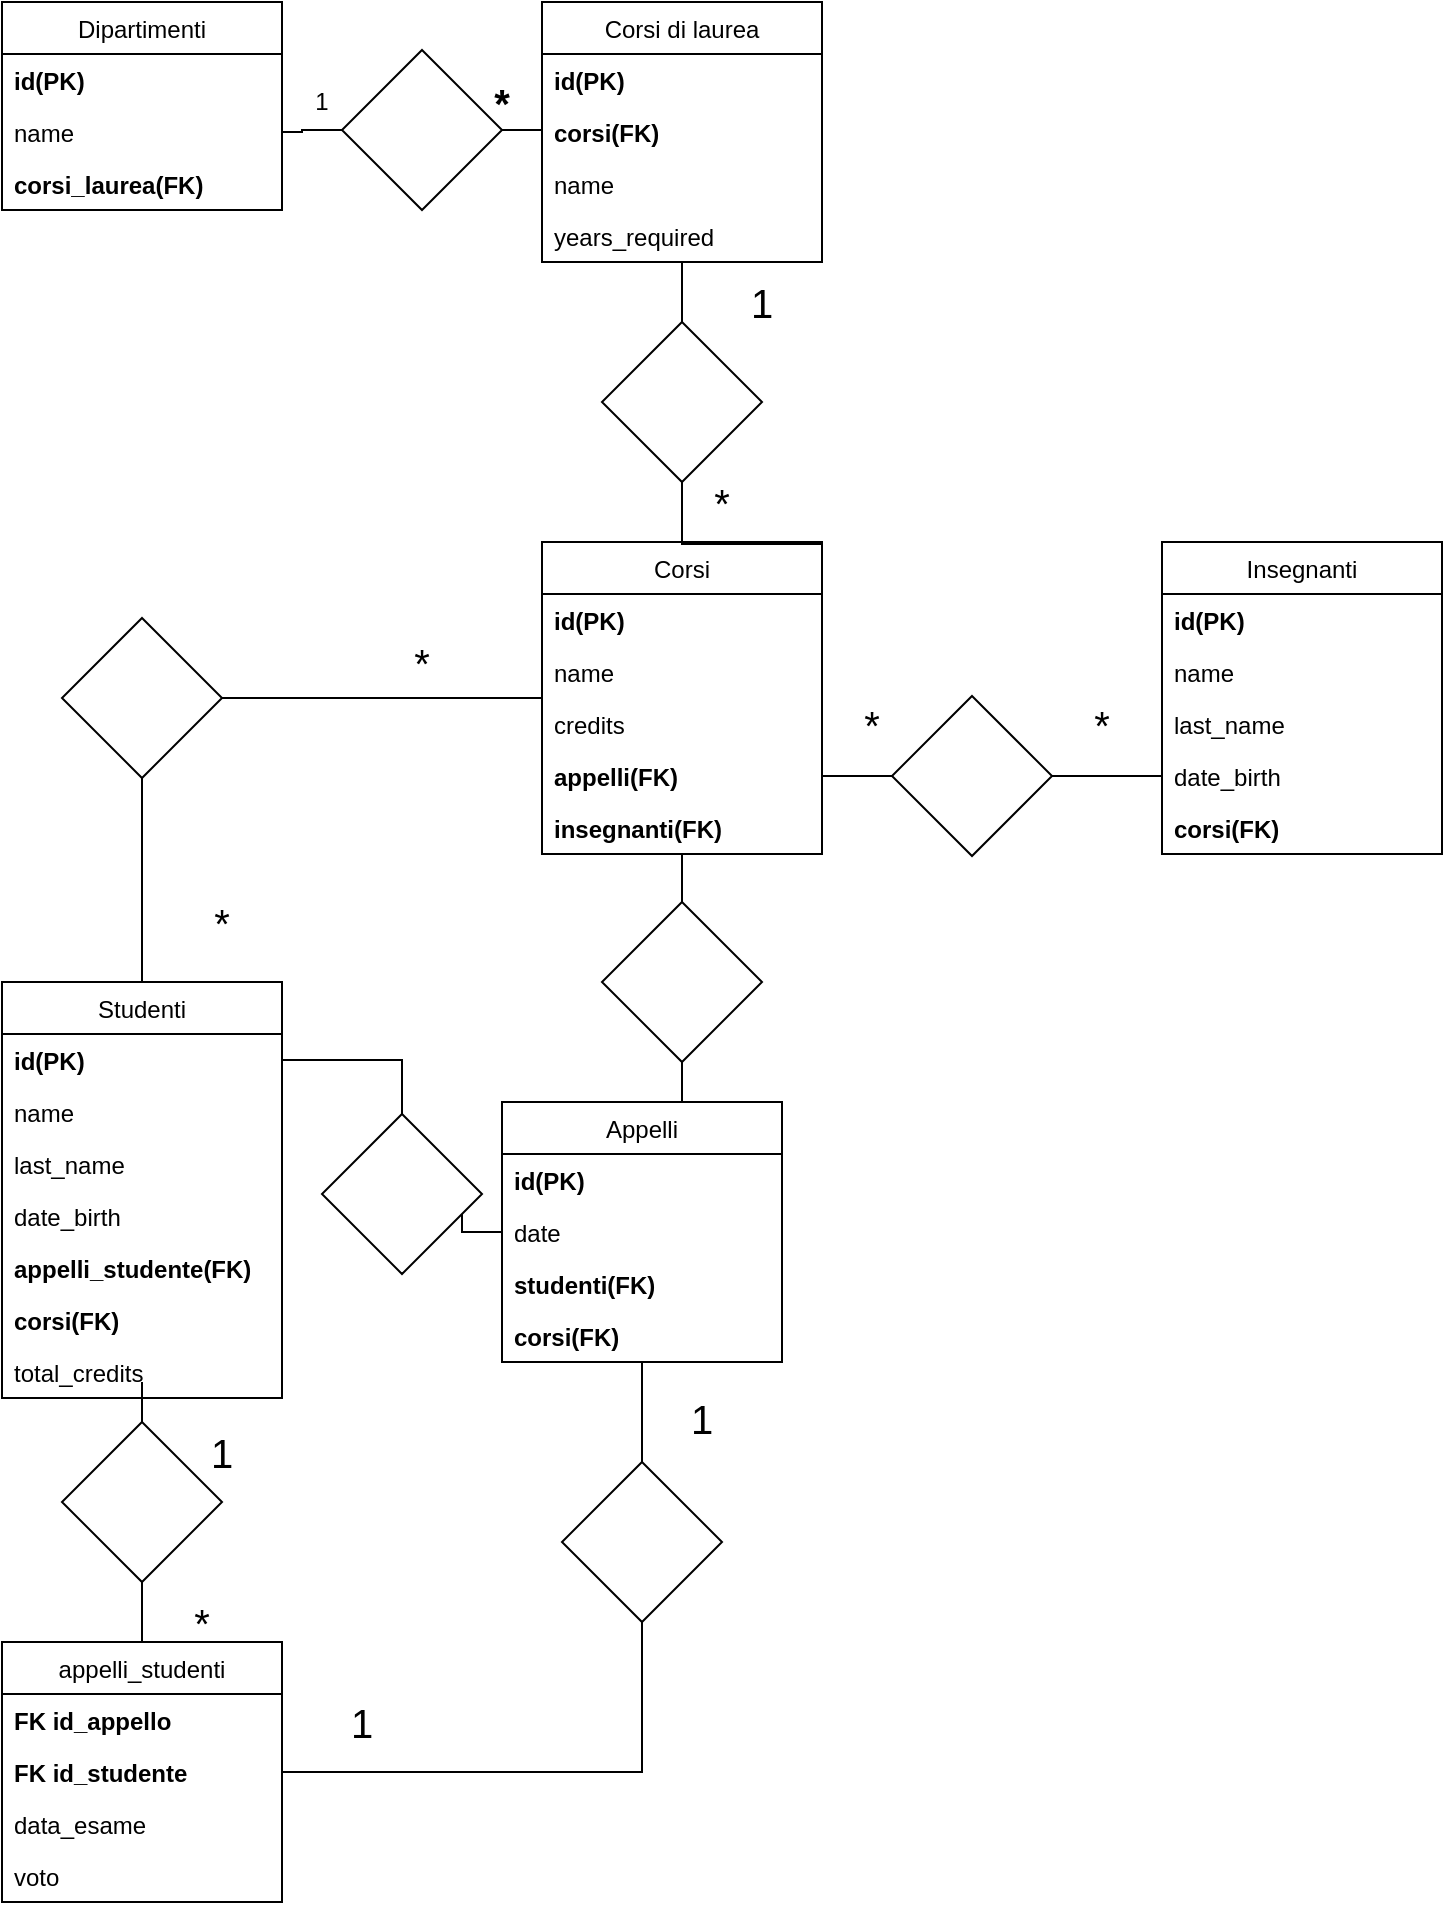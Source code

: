 <mxfile version="14.9.2" type="device"><diagram id="nnLKum4Jt8hmimj4KQ86" name="Page-1"><mxGraphModel dx="868" dy="440" grid="1" gridSize="10" guides="1" tooltips="1" connect="1" arrows="1" fold="1" page="1" pageScale="1" pageWidth="850" pageHeight="1100" math="0" shadow="0"><root><mxCell id="0"/><mxCell id="1" parent="0"/><mxCell id="l93g4COPcAN3uVXny4ML-3" value="Dipartimenti" style="swimlane;fontStyle=0;childLayout=stackLayout;horizontal=1;startSize=26;horizontalStack=0;resizeParent=1;resizeParentMax=0;resizeLast=0;collapsible=1;marginBottom=0;" vertex="1" parent="1"><mxGeometry x="20" y="50" width="140" height="104" as="geometry"/></mxCell><mxCell id="l93g4COPcAN3uVXny4ML-4" value="id(PK)" style="text;strokeColor=none;fillColor=none;align=left;verticalAlign=top;spacingLeft=4;spacingRight=4;overflow=hidden;rotatable=0;points=[[0,0.5],[1,0.5]];portConstraint=eastwest;fontStyle=1" vertex="1" parent="l93g4COPcAN3uVXny4ML-3"><mxGeometry y="26" width="140" height="26" as="geometry"/></mxCell><mxCell id="l93g4COPcAN3uVXny4ML-5" value="name" style="text;strokeColor=none;fillColor=none;align=left;verticalAlign=top;spacingLeft=4;spacingRight=4;overflow=hidden;rotatable=0;points=[[0,0.5],[1,0.5]];portConstraint=eastwest;" vertex="1" parent="l93g4COPcAN3uVXny4ML-3"><mxGeometry y="52" width="140" height="26" as="geometry"/></mxCell><mxCell id="l93g4COPcAN3uVXny4ML-6" value="corsi_laurea(FK)" style="text;strokeColor=none;fillColor=none;align=left;verticalAlign=top;spacingLeft=4;spacingRight=4;overflow=hidden;rotatable=0;points=[[0,0.5],[1,0.5]];portConstraint=eastwest;fontStyle=1" vertex="1" parent="l93g4COPcAN3uVXny4ML-3"><mxGeometry y="78" width="140" height="26" as="geometry"/></mxCell><mxCell id="l93g4COPcAN3uVXny4ML-103" value="" style="edgeStyle=orthogonalEdgeStyle;rounded=0;orthogonalLoop=1;jettySize=auto;html=1;fontSize=20;endArrow=none;endFill=0;entryX=0.5;entryY=0;entryDx=0;entryDy=0;" edge="1" parent="1" source="l93g4COPcAN3uVXny4ML-7" target="l93g4COPcAN3uVXny4ML-45"><mxGeometry relative="1" as="geometry"/></mxCell><mxCell id="l93g4COPcAN3uVXny4ML-7" value="Corsi di laurea" style="swimlane;fontStyle=0;childLayout=stackLayout;horizontal=1;startSize=26;horizontalStack=0;resizeParent=1;resizeParentMax=0;resizeLast=0;collapsible=1;marginBottom=0;" vertex="1" parent="1"><mxGeometry x="290" y="50" width="140" height="130" as="geometry"/></mxCell><mxCell id="l93g4COPcAN3uVXny4ML-8" value="id(PK)" style="text;strokeColor=none;fillColor=none;align=left;verticalAlign=top;spacingLeft=4;spacingRight=4;overflow=hidden;rotatable=0;points=[[0,0.5],[1,0.5]];portConstraint=eastwest;fontStyle=1" vertex="1" parent="l93g4COPcAN3uVXny4ML-7"><mxGeometry y="26" width="140" height="26" as="geometry"/></mxCell><mxCell id="l93g4COPcAN3uVXny4ML-9" value="corsi(FK)" style="text;strokeColor=none;fillColor=none;align=left;verticalAlign=top;spacingLeft=4;spacingRight=4;overflow=hidden;rotatable=0;points=[[0,0.5],[1,0.5]];portConstraint=eastwest;fontStyle=1" vertex="1" parent="l93g4COPcAN3uVXny4ML-7"><mxGeometry y="52" width="140" height="26" as="geometry"/></mxCell><mxCell id="l93g4COPcAN3uVXny4ML-10" value="name" style="text;strokeColor=none;fillColor=none;align=left;verticalAlign=top;spacingLeft=4;spacingRight=4;overflow=hidden;rotatable=0;points=[[0,0.5],[1,0.5]];portConstraint=eastwest;" vertex="1" parent="l93g4COPcAN3uVXny4ML-7"><mxGeometry y="78" width="140" height="26" as="geometry"/></mxCell><mxCell id="l93g4COPcAN3uVXny4ML-20" value="years_required" style="text;strokeColor=none;fillColor=none;align=left;verticalAlign=top;spacingLeft=4;spacingRight=4;overflow=hidden;rotatable=0;points=[[0,0.5],[1,0.5]];portConstraint=eastwest;" vertex="1" parent="l93g4COPcAN3uVXny4ML-7"><mxGeometry y="104" width="140" height="26" as="geometry"/></mxCell><mxCell id="l93g4COPcAN3uVXny4ML-85" value="" style="edgeStyle=orthogonalEdgeStyle;rounded=0;orthogonalLoop=1;jettySize=auto;html=1;fontSize=20;endArrow=none;endFill=0;" edge="1" parent="1" source="l93g4COPcAN3uVXny4ML-11" target="l93g4COPcAN3uVXny4ML-83"><mxGeometry relative="1" as="geometry"/></mxCell><mxCell id="l93g4COPcAN3uVXny4ML-98" style="edgeStyle=orthogonalEdgeStyle;rounded=0;orthogonalLoop=1;jettySize=auto;html=1;entryX=1;entryY=0.5;entryDx=0;entryDy=0;fontSize=20;endArrow=none;endFill=0;" edge="1" parent="1" source="l93g4COPcAN3uVXny4ML-11" target="l93g4COPcAN3uVXny4ML-96"><mxGeometry relative="1" as="geometry"/></mxCell><mxCell id="l93g4COPcAN3uVXny4ML-11" value="Corsi" style="swimlane;fontStyle=0;childLayout=stackLayout;horizontal=1;startSize=26;horizontalStack=0;resizeParent=1;resizeParentMax=0;resizeLast=0;collapsible=1;marginBottom=0;" vertex="1" parent="1"><mxGeometry x="290" y="320" width="140" height="156" as="geometry"/></mxCell><mxCell id="l93g4COPcAN3uVXny4ML-12" value="id(PK)" style="text;strokeColor=none;fillColor=none;align=left;verticalAlign=top;spacingLeft=4;spacingRight=4;overflow=hidden;rotatable=0;points=[[0,0.5],[1,0.5]];portConstraint=eastwest;fontStyle=1" vertex="1" parent="l93g4COPcAN3uVXny4ML-11"><mxGeometry y="26" width="140" height="26" as="geometry"/></mxCell><mxCell id="l93g4COPcAN3uVXny4ML-13" value="name" style="text;strokeColor=none;fillColor=none;align=left;verticalAlign=top;spacingLeft=4;spacingRight=4;overflow=hidden;rotatable=0;points=[[0,0.5],[1,0.5]];portConstraint=eastwest;" vertex="1" parent="l93g4COPcAN3uVXny4ML-11"><mxGeometry y="52" width="140" height="26" as="geometry"/></mxCell><mxCell id="l93g4COPcAN3uVXny4ML-14" value="credits" style="text;strokeColor=none;fillColor=none;align=left;verticalAlign=top;spacingLeft=4;spacingRight=4;overflow=hidden;rotatable=0;points=[[0,0.5],[1,0.5]];portConstraint=eastwest;" vertex="1" parent="l93g4COPcAN3uVXny4ML-11"><mxGeometry y="78" width="140" height="26" as="geometry"/></mxCell><mxCell id="l93g4COPcAN3uVXny4ML-21" value="appelli(FK)" style="text;strokeColor=none;fillColor=none;align=left;verticalAlign=top;spacingLeft=4;spacingRight=4;overflow=hidden;rotatable=0;points=[[0,0.5],[1,0.5]];portConstraint=eastwest;fontStyle=1" vertex="1" parent="l93g4COPcAN3uVXny4ML-11"><mxGeometry y="104" width="140" height="26" as="geometry"/></mxCell><mxCell id="l93g4COPcAN3uVXny4ML-26" value="insegnanti(FK)" style="text;strokeColor=none;fillColor=none;align=left;verticalAlign=top;spacingLeft=4;spacingRight=4;overflow=hidden;rotatable=0;points=[[0,0.5],[1,0.5]];portConstraint=eastwest;fontStyle=1" vertex="1" parent="l93g4COPcAN3uVXny4ML-11"><mxGeometry y="130" width="140" height="26" as="geometry"/></mxCell><mxCell id="l93g4COPcAN3uVXny4ML-15" value="Insegnanti" style="swimlane;fontStyle=0;childLayout=stackLayout;horizontal=1;startSize=26;horizontalStack=0;resizeParent=1;resizeParentMax=0;resizeLast=0;collapsible=1;marginBottom=0;" vertex="1" parent="1"><mxGeometry x="600" y="320" width="140" height="156" as="geometry"/></mxCell><mxCell id="l93g4COPcAN3uVXny4ML-16" value="id(PK)" style="text;strokeColor=none;fillColor=none;align=left;verticalAlign=top;spacingLeft=4;spacingRight=4;overflow=hidden;rotatable=0;points=[[0,0.5],[1,0.5]];portConstraint=eastwest;fontStyle=1" vertex="1" parent="l93g4COPcAN3uVXny4ML-15"><mxGeometry y="26" width="140" height="26" as="geometry"/></mxCell><mxCell id="l93g4COPcAN3uVXny4ML-17" value="name" style="text;strokeColor=none;fillColor=none;align=left;verticalAlign=top;spacingLeft=4;spacingRight=4;overflow=hidden;rotatable=0;points=[[0,0.5],[1,0.5]];portConstraint=eastwest;" vertex="1" parent="l93g4COPcAN3uVXny4ML-15"><mxGeometry y="52" width="140" height="26" as="geometry"/></mxCell><mxCell id="l93g4COPcAN3uVXny4ML-18" value="last_name" style="text;strokeColor=none;fillColor=none;align=left;verticalAlign=top;spacingLeft=4;spacingRight=4;overflow=hidden;rotatable=0;points=[[0,0.5],[1,0.5]];portConstraint=eastwest;" vertex="1" parent="l93g4COPcAN3uVXny4ML-15"><mxGeometry y="78" width="140" height="26" as="geometry"/></mxCell><mxCell id="l93g4COPcAN3uVXny4ML-55" value="date_birth" style="text;strokeColor=none;fillColor=none;align=left;verticalAlign=top;spacingLeft=4;spacingRight=4;overflow=hidden;rotatable=0;points=[[0,0.5],[1,0.5]];portConstraint=eastwest;" vertex="1" parent="l93g4COPcAN3uVXny4ML-15"><mxGeometry y="104" width="140" height="26" as="geometry"/></mxCell><mxCell id="l93g4COPcAN3uVXny4ML-56" value="corsi(FK)" style="text;strokeColor=none;fillColor=none;align=left;verticalAlign=top;spacingLeft=4;spacingRight=4;overflow=hidden;rotatable=0;points=[[0,0.5],[1,0.5]];portConstraint=eastwest;fontStyle=1" vertex="1" parent="l93g4COPcAN3uVXny4ML-15"><mxGeometry y="130" width="140" height="26" as="geometry"/></mxCell><mxCell id="l93g4COPcAN3uVXny4ML-70" value="" style="edgeStyle=orthogonalEdgeStyle;rounded=0;orthogonalLoop=1;jettySize=auto;html=1;fontSize=20;endArrow=none;endFill=0;" edge="1" parent="1" source="l93g4COPcAN3uVXny4ML-19" target="l93g4COPcAN3uVXny4ML-31"><mxGeometry relative="1" as="geometry"/></mxCell><mxCell id="l93g4COPcAN3uVXny4ML-79" value="" style="edgeStyle=orthogonalEdgeStyle;rounded=0;orthogonalLoop=1;jettySize=auto;html=1;fontSize=20;endArrow=none;endFill=0;" edge="1" parent="1" source="l93g4COPcAN3uVXny4ML-19" target="l93g4COPcAN3uVXny4ML-76"><mxGeometry relative="1" as="geometry"/></mxCell><mxCell id="l93g4COPcAN3uVXny4ML-19" value="Appelli" style="swimlane;fontStyle=0;childLayout=stackLayout;horizontal=1;startSize=26;horizontalStack=0;resizeParent=1;resizeParentMax=0;resizeLast=0;collapsible=1;marginBottom=0;" vertex="1" parent="1"><mxGeometry x="270" y="600" width="140" height="130" as="geometry"/></mxCell><mxCell id="l93g4COPcAN3uVXny4ML-22" value="id(PK)" style="text;strokeColor=none;fillColor=none;align=left;verticalAlign=top;spacingLeft=4;spacingRight=4;overflow=hidden;rotatable=0;points=[[0,0.5],[1,0.5]];portConstraint=eastwest;fontStyle=1" vertex="1" parent="l93g4COPcAN3uVXny4ML-19"><mxGeometry y="26" width="140" height="26" as="geometry"/></mxCell><mxCell id="l93g4COPcAN3uVXny4ML-63" value="date" style="text;strokeColor=none;fillColor=none;align=left;verticalAlign=top;spacingLeft=4;spacingRight=4;overflow=hidden;rotatable=0;points=[[0,0.5],[1,0.5]];portConstraint=eastwest;" vertex="1" parent="l93g4COPcAN3uVXny4ML-19"><mxGeometry y="52" width="140" height="26" as="geometry"/></mxCell><mxCell id="l93g4COPcAN3uVXny4ML-65" value="studenti(FK)" style="text;strokeColor=none;fillColor=none;align=left;verticalAlign=top;spacingLeft=4;spacingRight=4;overflow=hidden;rotatable=0;points=[[0,0.5],[1,0.5]];portConstraint=eastwest;fontStyle=1" vertex="1" parent="l93g4COPcAN3uVXny4ML-19"><mxGeometry y="78" width="140" height="26" as="geometry"/></mxCell><mxCell id="l93g4COPcAN3uVXny4ML-93" value="corsi(FK)" style="text;strokeColor=none;fillColor=none;align=left;verticalAlign=top;spacingLeft=4;spacingRight=4;overflow=hidden;rotatable=0;points=[[0,0.5],[1,0.5]];portConstraint=eastwest;fontStyle=1" vertex="1" parent="l93g4COPcAN3uVXny4ML-19"><mxGeometry y="104" width="140" height="26" as="geometry"/></mxCell><mxCell id="l93g4COPcAN3uVXny4ML-72" value="" style="edgeStyle=orthogonalEdgeStyle;rounded=0;orthogonalLoop=1;jettySize=auto;html=1;fontSize=20;endArrow=none;endFill=0;" edge="1" parent="1" source="l93g4COPcAN3uVXny4ML-23" target="l93g4COPcAN3uVXny4ML-71"><mxGeometry relative="1" as="geometry"/></mxCell><mxCell id="l93g4COPcAN3uVXny4ML-23" value="Studenti" style="swimlane;fontStyle=0;childLayout=stackLayout;horizontal=1;startSize=26;horizontalStack=0;resizeParent=1;resizeParentMax=0;resizeLast=0;collapsible=1;marginBottom=0;" vertex="1" parent="1"><mxGeometry x="20" y="540" width="140" height="208" as="geometry"/></mxCell><mxCell id="l93g4COPcAN3uVXny4ML-24" value="id(PK)" style="text;strokeColor=none;fillColor=none;align=left;verticalAlign=top;spacingLeft=4;spacingRight=4;overflow=hidden;rotatable=0;points=[[0,0.5],[1,0.5]];portConstraint=eastwest;fontStyle=1" vertex="1" parent="l93g4COPcAN3uVXny4ML-23"><mxGeometry y="26" width="140" height="26" as="geometry"/></mxCell><mxCell id="l93g4COPcAN3uVXny4ML-67" value="name" style="text;strokeColor=none;fillColor=none;align=left;verticalAlign=top;spacingLeft=4;spacingRight=4;overflow=hidden;rotatable=0;points=[[0,0.5],[1,0.5]];portConstraint=eastwest;" vertex="1" parent="l93g4COPcAN3uVXny4ML-23"><mxGeometry y="52" width="140" height="26" as="geometry"/></mxCell><mxCell id="l93g4COPcAN3uVXny4ML-68" value="last_name" style="text;strokeColor=none;fillColor=none;align=left;verticalAlign=top;spacingLeft=4;spacingRight=4;overflow=hidden;rotatable=0;points=[[0,0.5],[1,0.5]];portConstraint=eastwest;" vertex="1" parent="l93g4COPcAN3uVXny4ML-23"><mxGeometry y="78" width="140" height="26" as="geometry"/></mxCell><mxCell id="l93g4COPcAN3uVXny4ML-69" value="date_birth" style="text;strokeColor=none;fillColor=none;align=left;verticalAlign=top;spacingLeft=4;spacingRight=4;overflow=hidden;rotatable=0;points=[[0,0.5],[1,0.5]];portConstraint=eastwest;" vertex="1" parent="l93g4COPcAN3uVXny4ML-23"><mxGeometry y="104" width="140" height="26" as="geometry"/></mxCell><mxCell id="l93g4COPcAN3uVXny4ML-90" value="appelli_studente(FK)" style="text;strokeColor=none;fillColor=none;align=left;verticalAlign=top;spacingLeft=4;spacingRight=4;overflow=hidden;rotatable=0;points=[[0,0.5],[1,0.5]];portConstraint=eastwest;fontStyle=1" vertex="1" parent="l93g4COPcAN3uVXny4ML-23"><mxGeometry y="130" width="140" height="26" as="geometry"/></mxCell><mxCell id="l93g4COPcAN3uVXny4ML-91" value="corsi(FK)" style="text;strokeColor=none;fillColor=none;align=left;verticalAlign=top;spacingLeft=4;spacingRight=4;overflow=hidden;rotatable=0;points=[[0,0.5],[1,0.5]];portConstraint=eastwest;fontStyle=1" vertex="1" parent="l93g4COPcAN3uVXny4ML-23"><mxGeometry y="156" width="140" height="26" as="geometry"/></mxCell><mxCell id="l93g4COPcAN3uVXny4ML-89" value="total_credits" style="text;strokeColor=none;fillColor=none;align=left;verticalAlign=top;spacingLeft=4;spacingRight=4;overflow=hidden;rotatable=0;points=[[0,0.5],[1,0.5]];portConstraint=eastwest;" vertex="1" parent="l93g4COPcAN3uVXny4ML-23"><mxGeometry y="182" width="140" height="26" as="geometry"/></mxCell><mxCell id="l93g4COPcAN3uVXny4ML-73" value="" style="edgeStyle=orthogonalEdgeStyle;rounded=0;orthogonalLoop=1;jettySize=auto;html=1;fontSize=20;endArrow=none;endFill=0;" edge="1" parent="1" source="l93g4COPcAN3uVXny4ML-27" target="l93g4COPcAN3uVXny4ML-71"><mxGeometry relative="1" as="geometry"/></mxCell><mxCell id="l93g4COPcAN3uVXny4ML-78" style="edgeStyle=orthogonalEdgeStyle;rounded=0;orthogonalLoop=1;jettySize=auto;html=1;entryX=0.5;entryY=1;entryDx=0;entryDy=0;fontSize=20;endArrow=none;endFill=0;" edge="1" parent="1" source="l93g4COPcAN3uVXny4ML-27" target="l93g4COPcAN3uVXny4ML-76"><mxGeometry relative="1" as="geometry"/></mxCell><mxCell id="l93g4COPcAN3uVXny4ML-27" value="appelli_studenti" style="swimlane;fontStyle=0;childLayout=stackLayout;horizontal=1;startSize=26;horizontalStack=0;resizeParent=1;resizeParentMax=0;resizeLast=0;collapsible=1;marginBottom=0;" vertex="1" parent="1"><mxGeometry x="20" y="870" width="140" height="130" as="geometry"/></mxCell><mxCell id="l93g4COPcAN3uVXny4ML-28" value="FK id_appello" style="text;strokeColor=none;fillColor=none;align=left;verticalAlign=top;spacingLeft=4;spacingRight=4;overflow=hidden;rotatable=0;points=[[0,0.5],[1,0.5]];portConstraint=eastwest;fontStyle=1" vertex="1" parent="l93g4COPcAN3uVXny4ML-27"><mxGeometry y="26" width="140" height="26" as="geometry"/></mxCell><mxCell id="l93g4COPcAN3uVXny4ML-29" value="FK id_studente" style="text;strokeColor=none;fillColor=none;align=left;verticalAlign=top;spacingLeft=4;spacingRight=4;overflow=hidden;rotatable=0;points=[[0,0.5],[1,0.5]];portConstraint=eastwest;fontStyle=1" vertex="1" parent="l93g4COPcAN3uVXny4ML-27"><mxGeometry y="52" width="140" height="26" as="geometry"/></mxCell><mxCell id="l93g4COPcAN3uVXny4ML-30" value="data_esame" style="text;strokeColor=none;fillColor=none;align=left;verticalAlign=top;spacingLeft=4;spacingRight=4;overflow=hidden;rotatable=0;points=[[0,0.5],[1,0.5]];portConstraint=eastwest;" vertex="1" parent="l93g4COPcAN3uVXny4ML-27"><mxGeometry y="78" width="140" height="26" as="geometry"/></mxCell><mxCell id="l93g4COPcAN3uVXny4ML-38" value="voto" style="text;strokeColor=none;fillColor=none;align=left;verticalAlign=top;spacingLeft=4;spacingRight=4;overflow=hidden;rotatable=0;points=[[0,0.5],[1,0.5]];portConstraint=eastwest;" vertex="1" parent="l93g4COPcAN3uVXny4ML-27"><mxGeometry y="104" width="140" height="26" as="geometry"/></mxCell><mxCell id="l93g4COPcAN3uVXny4ML-52" value="" style="edgeStyle=orthogonalEdgeStyle;rounded=0;orthogonalLoop=1;jettySize=auto;html=1;fontSize=20;endArrow=none;endFill=0;" edge="1" parent="1" source="l93g4COPcAN3uVXny4ML-31" target="l93g4COPcAN3uVXny4ML-24"><mxGeometry relative="1" as="geometry"/></mxCell><mxCell id="l93g4COPcAN3uVXny4ML-31" value="" style="rhombus;whiteSpace=wrap;html=1;" vertex="1" parent="1"><mxGeometry x="180" y="606" width="80" height="80" as="geometry"/></mxCell><mxCell id="l93g4COPcAN3uVXny4ML-41" value="" style="edgeStyle=orthogonalEdgeStyle;rounded=0;orthogonalLoop=1;jettySize=auto;html=1;endArrow=none;endFill=0;" edge="1" parent="1" source="l93g4COPcAN3uVXny4ML-40" target="l93g4COPcAN3uVXny4ML-10"><mxGeometry relative="1" as="geometry"/></mxCell><mxCell id="l93g4COPcAN3uVXny4ML-42" value="" style="edgeStyle=orthogonalEdgeStyle;rounded=0;orthogonalLoop=1;jettySize=auto;html=1;endArrow=none;endFill=0;" edge="1" parent="1" source="l93g4COPcAN3uVXny4ML-40" target="l93g4COPcAN3uVXny4ML-5"><mxGeometry relative="1" as="geometry"><mxPoint x="170" y="110" as="targetPoint"/></mxGeometry></mxCell><mxCell id="l93g4COPcAN3uVXny4ML-40" value="" style="rhombus;whiteSpace=wrap;html=1;" vertex="1" parent="1"><mxGeometry x="190" y="74" width="80" height="80" as="geometry"/></mxCell><mxCell id="l93g4COPcAN3uVXny4ML-43" value="1" style="text;html=1;strokeColor=none;fillColor=none;align=center;verticalAlign=middle;whiteSpace=wrap;rounded=0;" vertex="1" parent="1"><mxGeometry x="160" y="90" width="40" height="20" as="geometry"/></mxCell><mxCell id="l93g4COPcAN3uVXny4ML-44" value="*" style="text;html=1;strokeColor=none;fillColor=none;align=center;verticalAlign=middle;whiteSpace=wrap;rounded=0;fontStyle=1;fontSize=20;" vertex="1" parent="1"><mxGeometry x="250" y="80" width="40" height="40" as="geometry"/></mxCell><mxCell id="l93g4COPcAN3uVXny4ML-51" value="" style="edgeStyle=orthogonalEdgeStyle;rounded=0;orthogonalLoop=1;jettySize=auto;html=1;fontSize=20;endArrow=none;endFill=0;" edge="1" parent="1" source="l93g4COPcAN3uVXny4ML-45" target="l93g4COPcAN3uVXny4ML-13"><mxGeometry relative="1" as="geometry"><Array as="points"><mxPoint x="360" y="321"/><mxPoint x="430" y="321"/></Array></mxGeometry></mxCell><mxCell id="l93g4COPcAN3uVXny4ML-45" value="" style="rhombus;whiteSpace=wrap;html=1;" vertex="1" parent="1"><mxGeometry x="320" y="210" width="80" height="80" as="geometry"/></mxCell><mxCell id="l93g4COPcAN3uVXny4ML-48" value="1" style="text;html=1;strokeColor=none;fillColor=none;align=center;verticalAlign=middle;whiteSpace=wrap;rounded=0;fontSize=20;" vertex="1" parent="1"><mxGeometry x="380" y="190" width="40" height="20" as="geometry"/></mxCell><mxCell id="l93g4COPcAN3uVXny4ML-49" value="*" style="text;html=1;strokeColor=none;fillColor=none;align=center;verticalAlign=middle;whiteSpace=wrap;rounded=0;fontSize=20;" vertex="1" parent="1"><mxGeometry x="360" y="290" width="40" height="20" as="geometry"/></mxCell><mxCell id="l93g4COPcAN3uVXny4ML-58" value="" style="edgeStyle=orthogonalEdgeStyle;rounded=0;orthogonalLoop=1;jettySize=auto;html=1;fontSize=20;endArrow=none;endFill=0;" edge="1" parent="1" source="l93g4COPcAN3uVXny4ML-57" target="l93g4COPcAN3uVXny4ML-21"><mxGeometry relative="1" as="geometry"/></mxCell><mxCell id="l93g4COPcAN3uVXny4ML-82" value="" style="edgeStyle=orthogonalEdgeStyle;rounded=0;orthogonalLoop=1;jettySize=auto;html=1;fontSize=20;endArrow=none;endFill=0;entryX=0;entryY=0.5;entryDx=0;entryDy=0;" edge="1" parent="1" source="l93g4COPcAN3uVXny4ML-57" target="l93g4COPcAN3uVXny4ML-55"><mxGeometry relative="1" as="geometry"/></mxCell><mxCell id="l93g4COPcAN3uVXny4ML-57" value="" style="rhombus;whiteSpace=wrap;html=1;fontSize=20;" vertex="1" parent="1"><mxGeometry x="465" y="397" width="80" height="80" as="geometry"/></mxCell><mxCell id="l93g4COPcAN3uVXny4ML-60" value="*" style="text;html=1;strokeColor=none;fillColor=none;align=center;verticalAlign=middle;whiteSpace=wrap;rounded=0;fontSize=20;" vertex="1" parent="1"><mxGeometry x="435" y="401" width="40" height="20" as="geometry"/></mxCell><mxCell id="l93g4COPcAN3uVXny4ML-61" value="*" style="text;html=1;strokeColor=none;fillColor=none;align=center;verticalAlign=middle;whiteSpace=wrap;rounded=0;fontSize=20;" vertex="1" parent="1"><mxGeometry x="550" y="401" width="40" height="20" as="geometry"/></mxCell><mxCell id="l93g4COPcAN3uVXny4ML-71" value="" style="rhombus;whiteSpace=wrap;html=1;fontSize=20;" vertex="1" parent="1"><mxGeometry x="50" y="760" width="80" height="80" as="geometry"/></mxCell><mxCell id="l93g4COPcAN3uVXny4ML-74" value="1" style="text;html=1;strokeColor=none;fillColor=none;align=center;verticalAlign=middle;whiteSpace=wrap;rounded=0;fontSize=20;" vertex="1" parent="1"><mxGeometry x="110" y="760" width="40" height="30" as="geometry"/></mxCell><mxCell id="l93g4COPcAN3uVXny4ML-75" value="*" style="text;html=1;strokeColor=none;fillColor=none;align=center;verticalAlign=middle;whiteSpace=wrap;rounded=0;fontSize=20;" vertex="1" parent="1"><mxGeometry x="100" y="850" width="40" height="20" as="geometry"/></mxCell><mxCell id="l93g4COPcAN3uVXny4ML-76" value="" style="rhombus;whiteSpace=wrap;html=1;fontSize=20;" vertex="1" parent="1"><mxGeometry x="300" y="780" width="80" height="80" as="geometry"/></mxCell><mxCell id="l93g4COPcAN3uVXny4ML-80" value="1" style="text;html=1;strokeColor=none;fillColor=none;align=center;verticalAlign=middle;whiteSpace=wrap;rounded=0;fontSize=20;" vertex="1" parent="1"><mxGeometry x="180" y="900" width="40" height="20" as="geometry"/></mxCell><mxCell id="l93g4COPcAN3uVXny4ML-87" style="edgeStyle=orthogonalEdgeStyle;rounded=0;orthogonalLoop=1;jettySize=auto;html=1;entryX=0.5;entryY=0;entryDx=0;entryDy=0;fontSize=20;endArrow=none;endFill=0;" edge="1" parent="1" source="l93g4COPcAN3uVXny4ML-83" target="l93g4COPcAN3uVXny4ML-19"><mxGeometry relative="1" as="geometry"/></mxCell><mxCell id="l93g4COPcAN3uVXny4ML-83" value="" style="rhombus;whiteSpace=wrap;html=1;fontSize=20;" vertex="1" parent="1"><mxGeometry x="320" y="500" width="80" height="80" as="geometry"/></mxCell><mxCell id="l93g4COPcAN3uVXny4ML-99" style="edgeStyle=orthogonalEdgeStyle;rounded=0;orthogonalLoop=1;jettySize=auto;html=1;fontSize=20;endArrow=none;endFill=0;" edge="1" parent="1" source="l93g4COPcAN3uVXny4ML-96" target="l93g4COPcAN3uVXny4ML-23"><mxGeometry relative="1" as="geometry"/></mxCell><mxCell id="l93g4COPcAN3uVXny4ML-96" value="" style="rhombus;whiteSpace=wrap;html=1;fontSize=20;" vertex="1" parent="1"><mxGeometry x="50" y="358" width="80" height="80" as="geometry"/></mxCell><mxCell id="l93g4COPcAN3uVXny4ML-100" value="*" style="text;html=1;strokeColor=none;fillColor=none;align=center;verticalAlign=middle;whiteSpace=wrap;rounded=0;fontSize=20;" vertex="1" parent="1"><mxGeometry x="110" y="500" width="40" height="20" as="geometry"/></mxCell><mxCell id="l93g4COPcAN3uVXny4ML-101" value="*" style="text;html=1;strokeColor=none;fillColor=none;align=center;verticalAlign=middle;whiteSpace=wrap;rounded=0;fontSize=20;" vertex="1" parent="1"><mxGeometry x="210" y="370" width="40" height="20" as="geometry"/></mxCell><mxCell id="l93g4COPcAN3uVXny4ML-102" value="1" style="text;html=1;strokeColor=none;fillColor=none;align=center;verticalAlign=middle;whiteSpace=wrap;rounded=0;fontSize=20;" vertex="1" parent="1"><mxGeometry x="350" y="748" width="40" height="20" as="geometry"/></mxCell></root></mxGraphModel></diagram></mxfile>